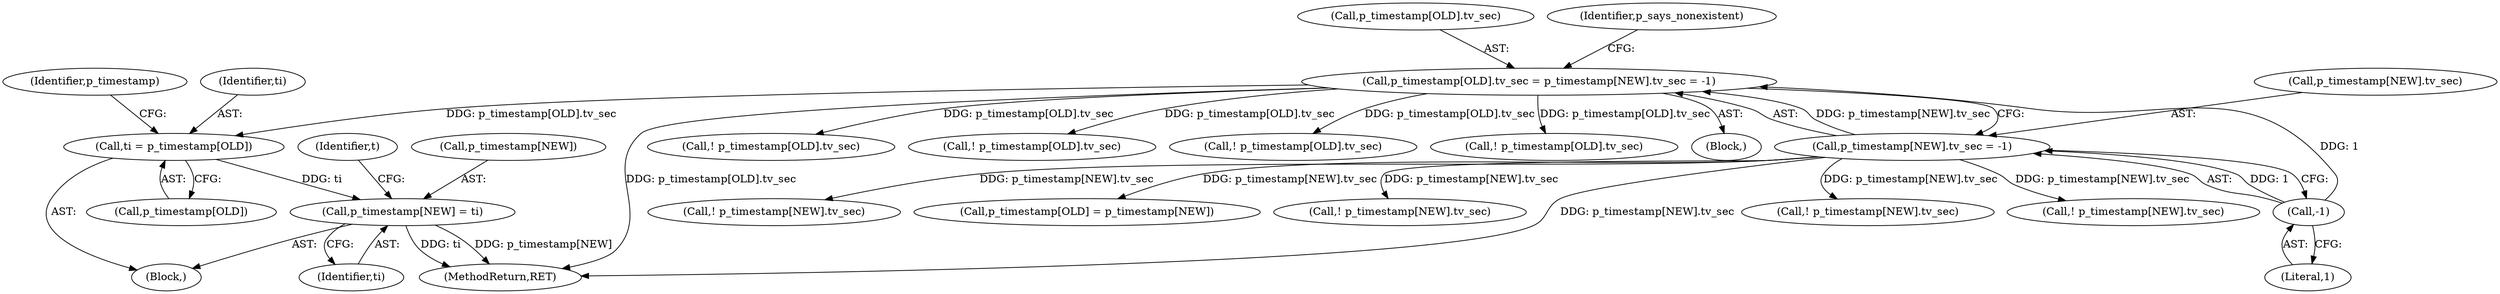 digraph "0_savannah_17953b5893f7c9835f0dd2a704ba04e0371d2cbd_0@array" {
"1001242" [label="(Call,ti = p_timestamp[OLD])"];
"1000309" [label="(Call,p_timestamp[OLD].tv_sec = p_timestamp[NEW].tv_sec = -1)"];
"1000315" [label="(Call,p_timestamp[NEW].tv_sec = -1)"];
"1000321" [label="(Call,-1)"];
"1001254" [label="(Call,p_timestamp[NEW] = ti)"];
"1001249" [label="(Identifier,p_timestamp)"];
"1001244" [label="(Call,p_timestamp[OLD])"];
"1001243" [label="(Identifier,ti)"];
"1000321" [label="(Call,-1)"];
"1001554" [label="(Call,! p_timestamp[OLD].tv_sec)"];
"1001389" [label="(Call,! p_timestamp[OLD].tv_sec)"];
"1001240" [label="(Block,)"];
"1001537" [label="(Call,! p_timestamp[NEW].tv_sec)"];
"1000310" [label="(Call,p_timestamp[OLD].tv_sec)"];
"1000322" [label="(Literal,1)"];
"1000309" [label="(Call,p_timestamp[OLD].tv_sec = p_timestamp[NEW].tv_sec = -1)"];
"1001399" [label="(Call,! p_timestamp[NEW].tv_sec)"];
"1001258" [label="(Identifier,ti)"];
"1001254" [label="(Call,p_timestamp[NEW] = ti)"];
"1001255" [label="(Call,p_timestamp[NEW])"];
"1001242" [label="(Call,ti = p_timestamp[OLD])"];
"1000315" [label="(Call,p_timestamp[NEW].tv_sec = -1)"];
"1001363" [label="(Call,! p_timestamp[NEW].tv_sec)"];
"1001260" [label="(Identifier,t)"];
"1000316" [label="(Call,p_timestamp[NEW].tv_sec)"];
"1001247" [label="(Call,p_timestamp[OLD] = p_timestamp[NEW])"];
"1001314" [label="(Call,! p_timestamp[OLD].tv_sec)"];
"1000325" [label="(Identifier,p_says_nonexistent)"];
"1001564" [label="(Call,! p_timestamp[NEW].tv_sec)"];
"1002119" [label="(MethodReturn,RET)"];
"1001466" [label="(Call,! p_timestamp[OLD].tv_sec)"];
"1000129" [label="(Block,)"];
"1001242" -> "1001240"  [label="AST: "];
"1001242" -> "1001244"  [label="CFG: "];
"1001243" -> "1001242"  [label="AST: "];
"1001244" -> "1001242"  [label="AST: "];
"1001249" -> "1001242"  [label="CFG: "];
"1000309" -> "1001242"  [label="DDG: p_timestamp[OLD].tv_sec"];
"1001242" -> "1001254"  [label="DDG: ti"];
"1000309" -> "1000129"  [label="AST: "];
"1000309" -> "1000315"  [label="CFG: "];
"1000310" -> "1000309"  [label="AST: "];
"1000315" -> "1000309"  [label="AST: "];
"1000325" -> "1000309"  [label="CFG: "];
"1000309" -> "1002119"  [label="DDG: p_timestamp[OLD].tv_sec"];
"1000315" -> "1000309"  [label="DDG: p_timestamp[NEW].tv_sec"];
"1000321" -> "1000309"  [label="DDG: 1"];
"1000309" -> "1001314"  [label="DDG: p_timestamp[OLD].tv_sec"];
"1000309" -> "1001389"  [label="DDG: p_timestamp[OLD].tv_sec"];
"1000309" -> "1001466"  [label="DDG: p_timestamp[OLD].tv_sec"];
"1000309" -> "1001554"  [label="DDG: p_timestamp[OLD].tv_sec"];
"1000315" -> "1000321"  [label="CFG: "];
"1000316" -> "1000315"  [label="AST: "];
"1000321" -> "1000315"  [label="AST: "];
"1000315" -> "1002119"  [label="DDG: p_timestamp[NEW].tv_sec"];
"1000321" -> "1000315"  [label="DDG: 1"];
"1000315" -> "1001247"  [label="DDG: p_timestamp[NEW].tv_sec"];
"1000315" -> "1001363"  [label="DDG: p_timestamp[NEW].tv_sec"];
"1000315" -> "1001399"  [label="DDG: p_timestamp[NEW].tv_sec"];
"1000315" -> "1001537"  [label="DDG: p_timestamp[NEW].tv_sec"];
"1000315" -> "1001564"  [label="DDG: p_timestamp[NEW].tv_sec"];
"1000321" -> "1000322"  [label="CFG: "];
"1000322" -> "1000321"  [label="AST: "];
"1001254" -> "1001240"  [label="AST: "];
"1001254" -> "1001258"  [label="CFG: "];
"1001255" -> "1001254"  [label="AST: "];
"1001258" -> "1001254"  [label="AST: "];
"1001260" -> "1001254"  [label="CFG: "];
"1001254" -> "1002119"  [label="DDG: ti"];
"1001254" -> "1002119"  [label="DDG: p_timestamp[NEW]"];
}
